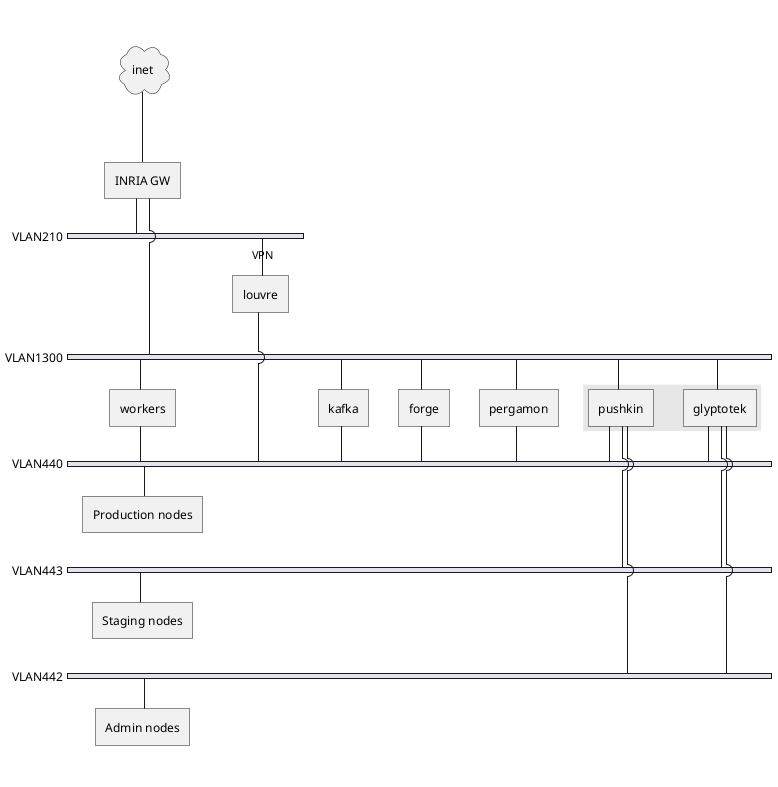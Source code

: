 @startuml

nwdiag {
    inet [ shape = cloud ];
    inet -- inria_gw;

    network VLAN210 {
        louvre [address = "VPN" ];
        inria_gw [description = "INRIA GW"];
    }
    network VLAN1300 {
        workers;
        kafka;
        inria_gw;
        forge;
        pergamon;

        group {
            pushkin;
            glyptotek;
        }

    }
    network VLAN440 {
        workers;
        pushkin;
        glyptotek;
        louvre;
        forge;
        kafka;
        pergamon;
        production_nodes [description = "Production nodes"];
    }

    network VLAN443 {
        pushkin;
        glyptotek;
        staging_nodes [description = "Staging nodes"];
    }

    network VLAN442 {
        pushkin;
        glyptotek;
        admin_nodes [description = "Admin nodes"];
    }
}
@enduml
